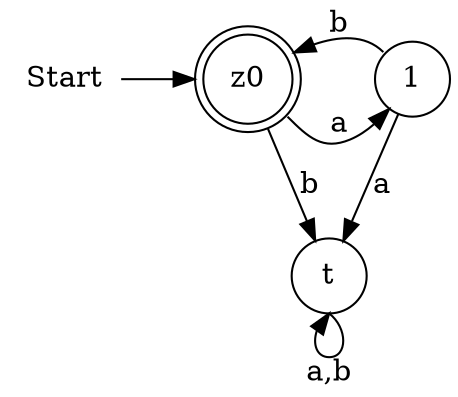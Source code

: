 digraph G {



   0 [shape = doublecircle, label = "z0"]
   1 [shape = circle]
   t [shape = circle]
   Start [shape = none]

   

   Start -> 0
   0:se -> 1 [label = "a"]
   0 -> t [label = "b"]
   1:nw -> 0 [label = "b"] 
   1 -> t [label = "a"]
   t:s -> t:s [label = "a,b", ]

   {rank=same; 0,1, Start}

}
